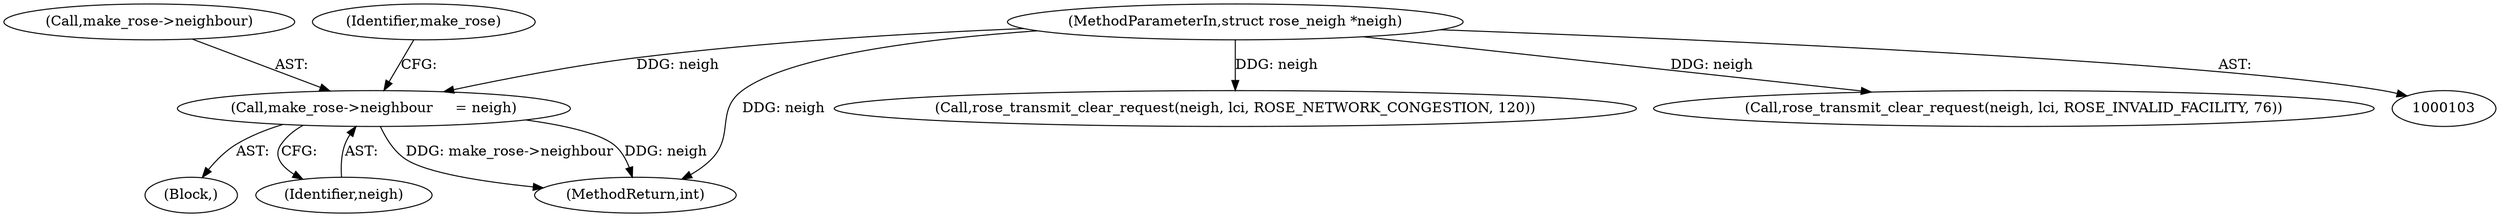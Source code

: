 digraph "0_linux_e0bccd315db0c2f919e7fcf9cb60db21d9986f52@pointer" {
"1000314" [label="(Call,make_rose->neighbour     = neigh)"];
"1000106" [label="(MethodParameterIn,struct rose_neigh *neigh)"];
"1000108" [label="(Block,)"];
"1000318" [label="(Identifier,neigh)"];
"1000106" [label="(MethodParameterIn,struct rose_neigh *neigh)"];
"1000409" [label="(MethodReturn,int)"];
"1000315" [label="(Call,make_rose->neighbour)"];
"1000314" [label="(Call,make_rose->neighbour     = neigh)"];
"1000202" [label="(Call,rose_transmit_clear_request(neigh, lci, ROSE_NETWORK_CONGESTION, 120))"];
"1000169" [label="(Call,rose_transmit_clear_request(neigh, lci, ROSE_INVALID_FACILITY, 76))"];
"1000321" [label="(Identifier,make_rose)"];
"1000314" -> "1000108"  [label="AST: "];
"1000314" -> "1000318"  [label="CFG: "];
"1000315" -> "1000314"  [label="AST: "];
"1000318" -> "1000314"  [label="AST: "];
"1000321" -> "1000314"  [label="CFG: "];
"1000314" -> "1000409"  [label="DDG: make_rose->neighbour"];
"1000314" -> "1000409"  [label="DDG: neigh"];
"1000106" -> "1000314"  [label="DDG: neigh"];
"1000106" -> "1000103"  [label="AST: "];
"1000106" -> "1000409"  [label="DDG: neigh"];
"1000106" -> "1000169"  [label="DDG: neigh"];
"1000106" -> "1000202"  [label="DDG: neigh"];
}
